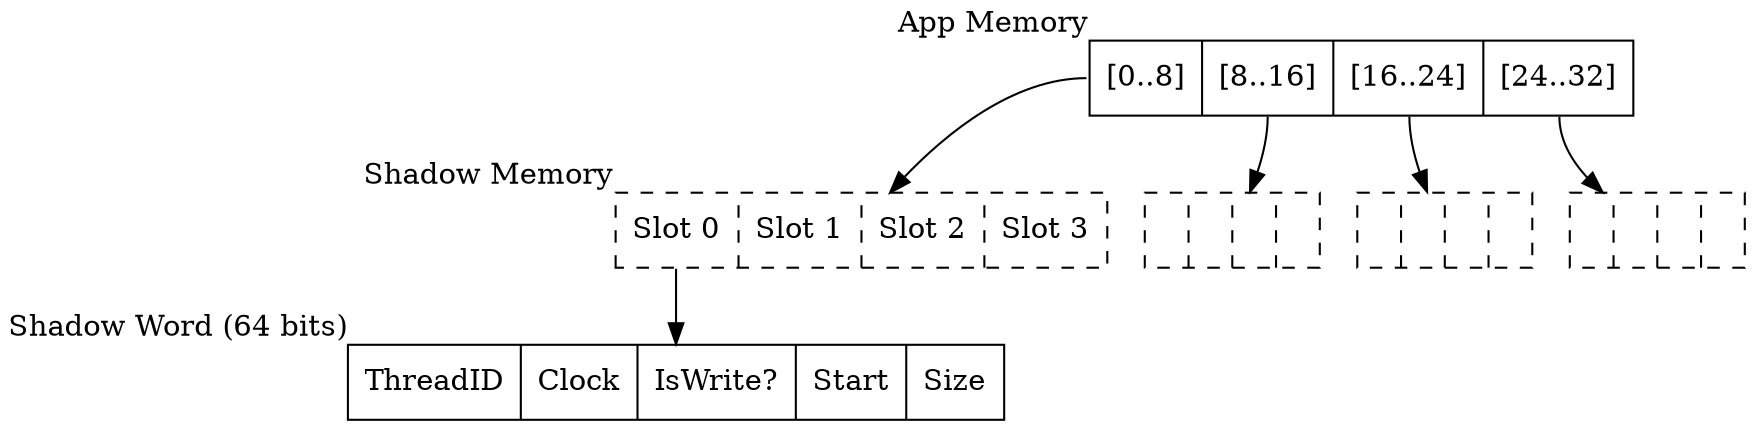 digraph ShadowMem {
	node [shape = record];
	appMem [ label = "<f0> [0..8] | <f1> [8..16] | <f2> [16..24] | <f3> [24..32]", xlabel="App Memory" ]

	shadowWords0 [ label = "<f0> Slot 0 | <f1> Slot 1 | <f2> Slot 2 | <f3> Slot 3", style=dashed, xlabel="Shadow Memory" ]
	shadowWords1 [ label = "<f0> | <f1> | <f2> | <f3>", style=dashed ]
	shadowWords2 [ label = "<f0> | <f1> | <f2> | <f3>", style=dashed ]
	shadowWords3 [ label = "<f0> | <f1> | <f2> | <f3>", style=dashed ]

	shadowWordDetail [ label = "<f0> ThreadID | <f1> Clock | <f2> IsWrite? | <f3> Start | <f4> Size", xlabel="Shadow Word (64 bits)" ]

	"appMem":f0 -> "shadowWords0"
	"appMem":f1 -> "shadowWords1"
	"appMem":f2 -> "shadowWords2"
	"appMem":f3 -> "shadowWords3"

	"shadowWords0":f0 -> "shadowWordDetail"
}
